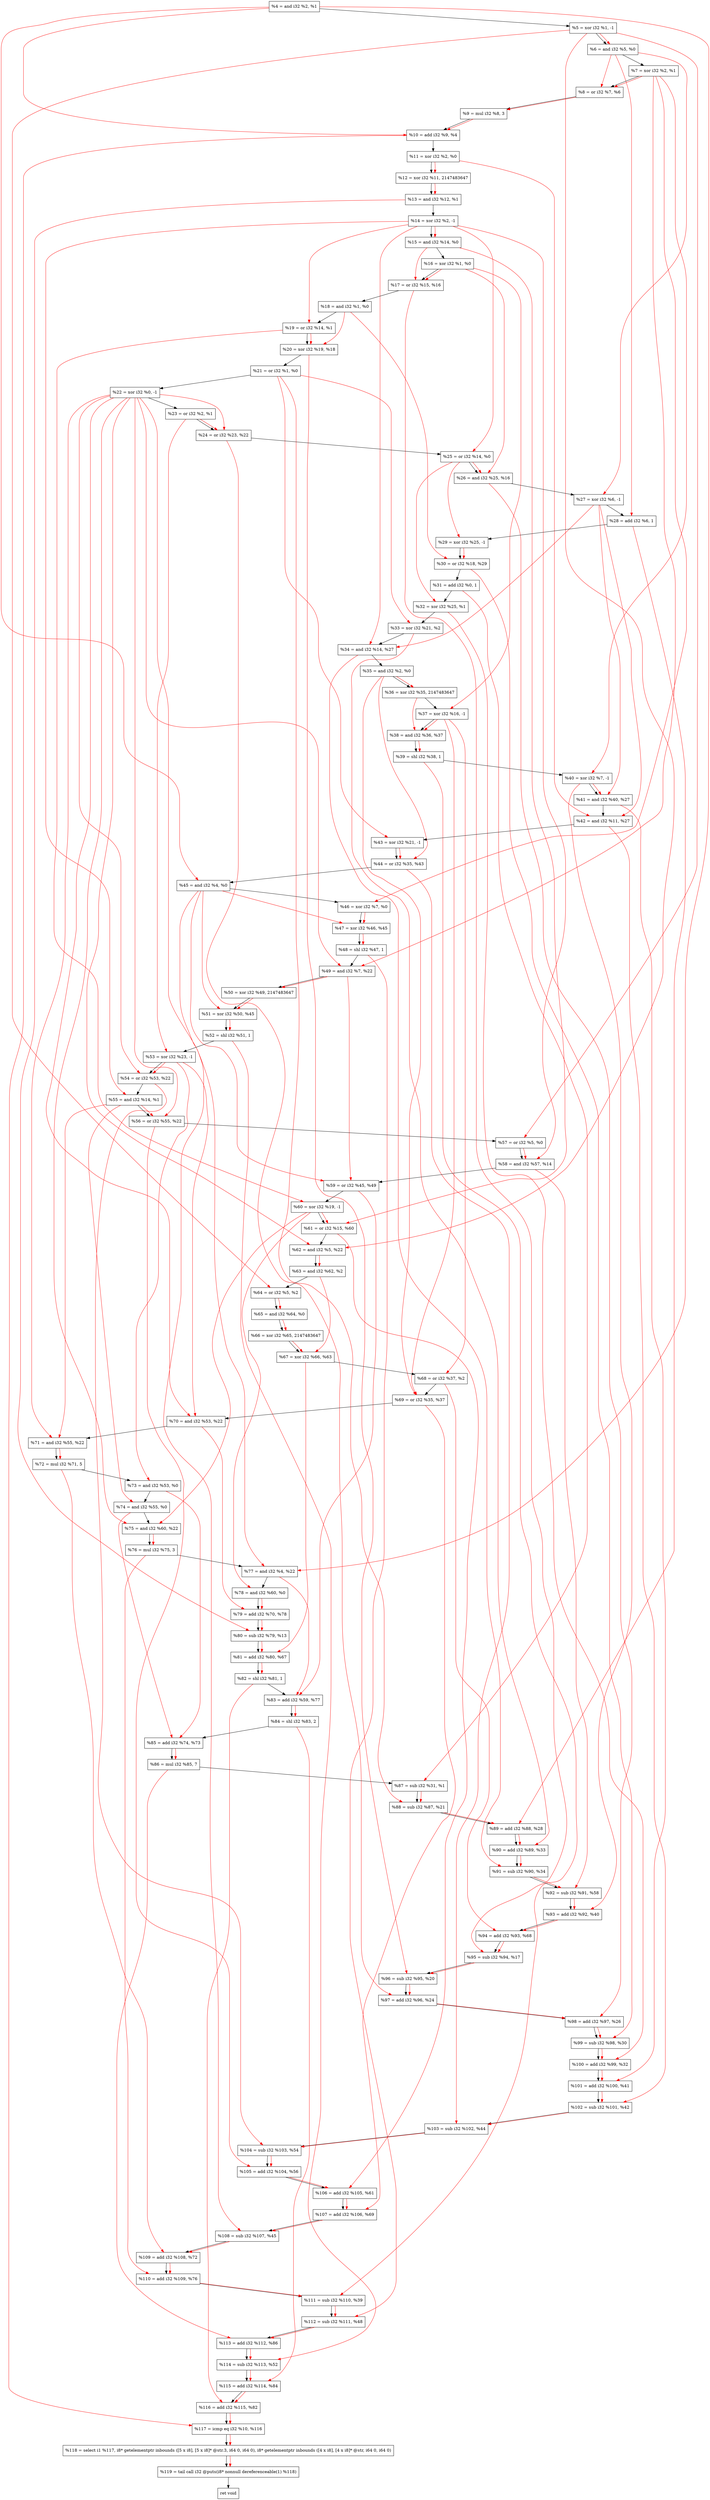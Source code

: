 digraph "DFG for'crackme' function" {
	Node0x2188c50[shape=record, label="  %4 = and i32 %2, %1"];
	Node0x2189320[shape=record, label="  %5 = xor i32 %1, -1"];
	Node0x2189390[shape=record, label="  %6 = and i32 %5, %0"];
	Node0x2189400[shape=record, label="  %7 = xor i32 %2, %1"];
	Node0x2189470[shape=record, label="  %8 = or i32 %7, %6"];
	Node0x2189510[shape=record, label="  %9 = mul i32 %8, 3"];
	Node0x2189580[shape=record, label="  %10 = add i32 %9, %4"];
	Node0x21895f0[shape=record, label="  %11 = xor i32 %2, %0"];
	Node0x2189690[shape=record, label="  %12 = xor i32 %11, 2147483647"];
	Node0x2189700[shape=record, label="  %13 = and i32 %12, %1"];
	Node0x2189770[shape=record, label="  %14 = xor i32 %2, -1"];
	Node0x21897e0[shape=record, label="  %15 = and i32 %14, %0"];
	Node0x2189850[shape=record, label="  %16 = xor i32 %1, %0"];
	Node0x21898c0[shape=record, label="  %17 = or i32 %15, %16"];
	Node0x2189930[shape=record, label="  %18 = and i32 %1, %0"];
	Node0x21899a0[shape=record, label="  %19 = or i32 %14, %1"];
	Node0x2189a10[shape=record, label="  %20 = xor i32 %19, %18"];
	Node0x2189a80[shape=record, label="  %21 = or i32 %1, %0"];
	Node0x2189af0[shape=record, label="  %22 = xor i32 %0, -1"];
	Node0x2189b60[shape=record, label="  %23 = or i32 %2, %1"];
	Node0x2189bd0[shape=record, label="  %24 = or i32 %23, %22"];
	Node0x2189c40[shape=record, label="  %25 = or i32 %14, %0"];
	Node0x2189cb0[shape=record, label="  %26 = and i32 %25, %16"];
	Node0x2189d20[shape=record, label="  %27 = xor i32 %6, -1"];
	Node0x2189dc0[shape=record, label="  %28 = add i32 %6, 1"];
	Node0x2189e30[shape=record, label="  %29 = xor i32 %25, -1"];
	Node0x2189ea0[shape=record, label="  %30 = or i32 %18, %29"];
	Node0x2189f10[shape=record, label="  %31 = add i32 %0, 1"];
	Node0x2189f80[shape=record, label="  %32 = xor i32 %25, %1"];
	Node0x218a200[shape=record, label="  %33 = xor i32 %21, %2"];
	Node0x218a270[shape=record, label="  %34 = and i32 %14, %27"];
	Node0x218a2e0[shape=record, label="  %35 = and i32 %2, %0"];
	Node0x218a350[shape=record, label="  %36 = xor i32 %35, 2147483647"];
	Node0x218a3c0[shape=record, label="  %37 = xor i32 %16, -1"];
	Node0x218a430[shape=record, label="  %38 = and i32 %36, %37"];
	Node0x218a4a0[shape=record, label="  %39 = shl i32 %38, 1"];
	Node0x218a510[shape=record, label="  %40 = xor i32 %7, -1"];
	Node0x218a580[shape=record, label="  %41 = and i32 %40, %27"];
	Node0x218a5f0[shape=record, label="  %42 = and i32 %11, %27"];
	Node0x218a660[shape=record, label="  %43 = xor i32 %21, -1"];
	Node0x218a6d0[shape=record, label="  %44 = or i32 %35, %43"];
	Node0x218a740[shape=record, label="  %45 = and i32 %4, %0"];
	Node0x218a7b0[shape=record, label="  %46 = xor i32 %7, %0"];
	Node0x218a820[shape=record, label="  %47 = xor i32 %46, %45"];
	Node0x218a890[shape=record, label="  %48 = shl i32 %47, 1"];
	Node0x218a900[shape=record, label="  %49 = and i32 %7, %22"];
	Node0x218a970[shape=record, label="  %50 = xor i32 %49, 2147483647"];
	Node0x218a9e0[shape=record, label="  %51 = xor i32 %50, %45"];
	Node0x218aa50[shape=record, label="  %52 = shl i32 %51, 1"];
	Node0x218aac0[shape=record, label="  %53 = xor i32 %23, -1"];
	Node0x218ab30[shape=record, label="  %54 = or i32 %53, %22"];
	Node0x218aba0[shape=record, label="  %55 = and i32 %14, %1"];
	Node0x218ac10[shape=record, label="  %56 = or i32 %55, %22"];
	Node0x218ac80[shape=record, label="  %57 = or i32 %5, %0"];
	Node0x218acf0[shape=record, label="  %58 = and i32 %57, %14"];
	Node0x218ad60[shape=record, label="  %59 = or i32 %45, %49"];
	Node0x218add0[shape=record, label="  %60 = xor i32 %19, -1"];
	Node0x218ae40[shape=record, label="  %61 = or i32 %15, %60"];
	Node0x218aeb0[shape=record, label="  %62 = and i32 %5, %22"];
	Node0x218af20[shape=record, label="  %63 = and i32 %62, %2"];
	Node0x218af90[shape=record, label="  %64 = or i32 %5, %2"];
	Node0x218b410[shape=record, label="  %65 = and i32 %64, %0"];
	Node0x218b480[shape=record, label="  %66 = xor i32 %65, 2147483647"];
	Node0x218b4f0[shape=record, label="  %67 = xor i32 %66, %63"];
	Node0x218b560[shape=record, label="  %68 = or i32 %37, %2"];
	Node0x218b5d0[shape=record, label="  %69 = or i32 %35, %37"];
	Node0x218b640[shape=record, label="  %70 = and i32 %53, %22"];
	Node0x218b6b0[shape=record, label="  %71 = and i32 %55, %22"];
	Node0x218b750[shape=record, label="  %72 = mul i32 %71, 5"];
	Node0x218b7c0[shape=record, label="  %73 = and i32 %53, %0"];
	Node0x218b830[shape=record, label="  %74 = and i32 %55, %0"];
	Node0x218b8a0[shape=record, label="  %75 = and i32 %60, %22"];
	Node0x218b910[shape=record, label="  %76 = mul i32 %75, 3"];
	Node0x218b980[shape=record, label="  %77 = and i32 %4, %22"];
	Node0x218b9f0[shape=record, label="  %78 = and i32 %60, %0"];
	Node0x218ba60[shape=record, label="  %79 = add i32 %70, %78"];
	Node0x218bad0[shape=record, label="  %80 = sub i32 %79, %13"];
	Node0x218bb40[shape=record, label="  %81 = add i32 %80, %67"];
	Node0x218bbb0[shape=record, label="  %82 = shl i32 %81, 1"];
	Node0x218bc20[shape=record, label="  %83 = add i32 %59, %77"];
	Node0x218bcc0[shape=record, label="  %84 = shl i32 %83, 2"];
	Node0x218bd30[shape=record, label="  %85 = add i32 %74, %73"];
	Node0x218bdd0[shape=record, label="  %86 = mul i32 %85, 7"];
	Node0x218be40[shape=record, label="  %87 = sub i32 %31, %1"];
	Node0x218beb0[shape=record, label="  %88 = sub i32 %87, %21"];
	Node0x218bf20[shape=record, label="  %89 = add i32 %88, %28"];
	Node0x218bf90[shape=record, label="  %90 = add i32 %89, %33"];
	Node0x218c000[shape=record, label="  %91 = sub i32 %90, %34"];
	Node0x218c070[shape=record, label="  %92 = sub i32 %91, %58"];
	Node0x218c0e0[shape=record, label="  %93 = add i32 %92, %40"];
	Node0x218c150[shape=record, label="  %94 = add i32 %93, %68"];
	Node0x218c1c0[shape=record, label="  %95 = sub i32 %94, %17"];
	Node0x218c230[shape=record, label="  %96 = sub i32 %95, %20"];
	Node0x218c2a0[shape=record, label="  %97 = add i32 %96, %24"];
	Node0x218c310[shape=record, label="  %98 = add i32 %97, %26"];
	Node0x218c380[shape=record, label="  %99 = sub i32 %98, %30"];
	Node0x218c3f0[shape=record, label="  %100 = add i32 %99, %32"];
	Node0x218c460[shape=record, label="  %101 = add i32 %100, %41"];
	Node0x218c4d0[shape=record, label="  %102 = sub i32 %101, %42"];
	Node0x218c540[shape=record, label="  %103 = sub i32 %102, %44"];
	Node0x218c5b0[shape=record, label="  %104 = sub i32 %103, %54"];
	Node0x218c620[shape=record, label="  %105 = add i32 %104, %56"];
	Node0x218c690[shape=record, label="  %106 = add i32 %105, %61"];
	Node0x218c700[shape=record, label="  %107 = add i32 %106, %69"];
	Node0x218c770[shape=record, label="  %108 = sub i32 %107, %45"];
	Node0x218c7e0[shape=record, label="  %109 = add i32 %108, %72"];
	Node0x218c850[shape=record, label="  %110 = add i32 %109, %76"];
	Node0x218c8c0[shape=record, label="  %111 = sub i32 %110, %39"];
	Node0x218c930[shape=record, label="  %112 = sub i32 %111, %48"];
	Node0x218c9a0[shape=record, label="  %113 = add i32 %112, %86"];
	Node0x218ca10[shape=record, label="  %114 = sub i32 %113, %52"];
	Node0x218ca80[shape=record, label="  %115 = add i32 %114, %84"];
	Node0x218caf0[shape=record, label="  %116 = add i32 %115, %82"];
	Node0x218cb60[shape=record, label="  %117 = icmp eq i32 %10, %116"];
	Node0x2129268[shape=record, label="  %118 = select i1 %117, i8* getelementptr inbounds ([5 x i8], [5 x i8]* @str.3, i64 0, i64 0), i8* getelementptr inbounds ([4 x i8], [4 x i8]* @str, i64 0, i64 0)"];
	Node0x218cdf0[shape=record, label="  %119 = tail call i32 @puts(i8* nonnull dereferenceable(1) %118)"];
	Node0x218ce40[shape=record, label="  ret void"];
	Node0x2188c50 -> Node0x2189320;
	Node0x2189320 -> Node0x2189390;
	Node0x2189390 -> Node0x2189400;
	Node0x2189400 -> Node0x2189470;
	Node0x2189470 -> Node0x2189510;
	Node0x2189510 -> Node0x2189580;
	Node0x2189580 -> Node0x21895f0;
	Node0x21895f0 -> Node0x2189690;
	Node0x2189690 -> Node0x2189700;
	Node0x2189700 -> Node0x2189770;
	Node0x2189770 -> Node0x21897e0;
	Node0x21897e0 -> Node0x2189850;
	Node0x2189850 -> Node0x21898c0;
	Node0x21898c0 -> Node0x2189930;
	Node0x2189930 -> Node0x21899a0;
	Node0x21899a0 -> Node0x2189a10;
	Node0x2189a10 -> Node0x2189a80;
	Node0x2189a80 -> Node0x2189af0;
	Node0x2189af0 -> Node0x2189b60;
	Node0x2189b60 -> Node0x2189bd0;
	Node0x2189bd0 -> Node0x2189c40;
	Node0x2189c40 -> Node0x2189cb0;
	Node0x2189cb0 -> Node0x2189d20;
	Node0x2189d20 -> Node0x2189dc0;
	Node0x2189dc0 -> Node0x2189e30;
	Node0x2189e30 -> Node0x2189ea0;
	Node0x2189ea0 -> Node0x2189f10;
	Node0x2189f10 -> Node0x2189f80;
	Node0x2189f80 -> Node0x218a200;
	Node0x218a200 -> Node0x218a270;
	Node0x218a270 -> Node0x218a2e0;
	Node0x218a2e0 -> Node0x218a350;
	Node0x218a350 -> Node0x218a3c0;
	Node0x218a3c0 -> Node0x218a430;
	Node0x218a430 -> Node0x218a4a0;
	Node0x218a4a0 -> Node0x218a510;
	Node0x218a510 -> Node0x218a580;
	Node0x218a580 -> Node0x218a5f0;
	Node0x218a5f0 -> Node0x218a660;
	Node0x218a660 -> Node0x218a6d0;
	Node0x218a6d0 -> Node0x218a740;
	Node0x218a740 -> Node0x218a7b0;
	Node0x218a7b0 -> Node0x218a820;
	Node0x218a820 -> Node0x218a890;
	Node0x218a890 -> Node0x218a900;
	Node0x218a900 -> Node0x218a970;
	Node0x218a970 -> Node0x218a9e0;
	Node0x218a9e0 -> Node0x218aa50;
	Node0x218aa50 -> Node0x218aac0;
	Node0x218aac0 -> Node0x218ab30;
	Node0x218ab30 -> Node0x218aba0;
	Node0x218aba0 -> Node0x218ac10;
	Node0x218ac10 -> Node0x218ac80;
	Node0x218ac80 -> Node0x218acf0;
	Node0x218acf0 -> Node0x218ad60;
	Node0x218ad60 -> Node0x218add0;
	Node0x218add0 -> Node0x218ae40;
	Node0x218ae40 -> Node0x218aeb0;
	Node0x218aeb0 -> Node0x218af20;
	Node0x218af20 -> Node0x218af90;
	Node0x218af90 -> Node0x218b410;
	Node0x218b410 -> Node0x218b480;
	Node0x218b480 -> Node0x218b4f0;
	Node0x218b4f0 -> Node0x218b560;
	Node0x218b560 -> Node0x218b5d0;
	Node0x218b5d0 -> Node0x218b640;
	Node0x218b640 -> Node0x218b6b0;
	Node0x218b6b0 -> Node0x218b750;
	Node0x218b750 -> Node0x218b7c0;
	Node0x218b7c0 -> Node0x218b830;
	Node0x218b830 -> Node0x218b8a0;
	Node0x218b8a0 -> Node0x218b910;
	Node0x218b910 -> Node0x218b980;
	Node0x218b980 -> Node0x218b9f0;
	Node0x218b9f0 -> Node0x218ba60;
	Node0x218ba60 -> Node0x218bad0;
	Node0x218bad0 -> Node0x218bb40;
	Node0x218bb40 -> Node0x218bbb0;
	Node0x218bbb0 -> Node0x218bc20;
	Node0x218bc20 -> Node0x218bcc0;
	Node0x218bcc0 -> Node0x218bd30;
	Node0x218bd30 -> Node0x218bdd0;
	Node0x218bdd0 -> Node0x218be40;
	Node0x218be40 -> Node0x218beb0;
	Node0x218beb0 -> Node0x218bf20;
	Node0x218bf20 -> Node0x218bf90;
	Node0x218bf90 -> Node0x218c000;
	Node0x218c000 -> Node0x218c070;
	Node0x218c070 -> Node0x218c0e0;
	Node0x218c0e0 -> Node0x218c150;
	Node0x218c150 -> Node0x218c1c0;
	Node0x218c1c0 -> Node0x218c230;
	Node0x218c230 -> Node0x218c2a0;
	Node0x218c2a0 -> Node0x218c310;
	Node0x218c310 -> Node0x218c380;
	Node0x218c380 -> Node0x218c3f0;
	Node0x218c3f0 -> Node0x218c460;
	Node0x218c460 -> Node0x218c4d0;
	Node0x218c4d0 -> Node0x218c540;
	Node0x218c540 -> Node0x218c5b0;
	Node0x218c5b0 -> Node0x218c620;
	Node0x218c620 -> Node0x218c690;
	Node0x218c690 -> Node0x218c700;
	Node0x218c700 -> Node0x218c770;
	Node0x218c770 -> Node0x218c7e0;
	Node0x218c7e0 -> Node0x218c850;
	Node0x218c850 -> Node0x218c8c0;
	Node0x218c8c0 -> Node0x218c930;
	Node0x218c930 -> Node0x218c9a0;
	Node0x218c9a0 -> Node0x218ca10;
	Node0x218ca10 -> Node0x218ca80;
	Node0x218ca80 -> Node0x218caf0;
	Node0x218caf0 -> Node0x218cb60;
	Node0x218cb60 -> Node0x2129268;
	Node0x2129268 -> Node0x218cdf0;
	Node0x218cdf0 -> Node0x218ce40;
edge [color=red]
	Node0x2189320 -> Node0x2189390;
	Node0x2189400 -> Node0x2189470;
	Node0x2189390 -> Node0x2189470;
	Node0x2189470 -> Node0x2189510;
	Node0x2189510 -> Node0x2189580;
	Node0x2188c50 -> Node0x2189580;
	Node0x21895f0 -> Node0x2189690;
	Node0x2189690 -> Node0x2189700;
	Node0x2189770 -> Node0x21897e0;
	Node0x21897e0 -> Node0x21898c0;
	Node0x2189850 -> Node0x21898c0;
	Node0x2189770 -> Node0x21899a0;
	Node0x21899a0 -> Node0x2189a10;
	Node0x2189930 -> Node0x2189a10;
	Node0x2189b60 -> Node0x2189bd0;
	Node0x2189af0 -> Node0x2189bd0;
	Node0x2189770 -> Node0x2189c40;
	Node0x2189c40 -> Node0x2189cb0;
	Node0x2189850 -> Node0x2189cb0;
	Node0x2189390 -> Node0x2189d20;
	Node0x2189390 -> Node0x2189dc0;
	Node0x2189c40 -> Node0x2189e30;
	Node0x2189930 -> Node0x2189ea0;
	Node0x2189e30 -> Node0x2189ea0;
	Node0x2189c40 -> Node0x2189f80;
	Node0x2189a80 -> Node0x218a200;
	Node0x2189770 -> Node0x218a270;
	Node0x2189d20 -> Node0x218a270;
	Node0x218a2e0 -> Node0x218a350;
	Node0x2189850 -> Node0x218a3c0;
	Node0x218a350 -> Node0x218a430;
	Node0x218a3c0 -> Node0x218a430;
	Node0x218a430 -> Node0x218a4a0;
	Node0x2189400 -> Node0x218a510;
	Node0x218a510 -> Node0x218a580;
	Node0x2189d20 -> Node0x218a580;
	Node0x21895f0 -> Node0x218a5f0;
	Node0x2189d20 -> Node0x218a5f0;
	Node0x2189a80 -> Node0x218a660;
	Node0x218a2e0 -> Node0x218a6d0;
	Node0x218a660 -> Node0x218a6d0;
	Node0x2188c50 -> Node0x218a740;
	Node0x2189400 -> Node0x218a7b0;
	Node0x218a7b0 -> Node0x218a820;
	Node0x218a740 -> Node0x218a820;
	Node0x218a820 -> Node0x218a890;
	Node0x2189400 -> Node0x218a900;
	Node0x2189af0 -> Node0x218a900;
	Node0x218a900 -> Node0x218a970;
	Node0x218a970 -> Node0x218a9e0;
	Node0x218a740 -> Node0x218a9e0;
	Node0x218a9e0 -> Node0x218aa50;
	Node0x2189b60 -> Node0x218aac0;
	Node0x218aac0 -> Node0x218ab30;
	Node0x2189af0 -> Node0x218ab30;
	Node0x2189770 -> Node0x218aba0;
	Node0x218aba0 -> Node0x218ac10;
	Node0x2189af0 -> Node0x218ac10;
	Node0x2189320 -> Node0x218ac80;
	Node0x218ac80 -> Node0x218acf0;
	Node0x2189770 -> Node0x218acf0;
	Node0x218a740 -> Node0x218ad60;
	Node0x218a900 -> Node0x218ad60;
	Node0x21899a0 -> Node0x218add0;
	Node0x21897e0 -> Node0x218ae40;
	Node0x218add0 -> Node0x218ae40;
	Node0x2189320 -> Node0x218aeb0;
	Node0x2189af0 -> Node0x218aeb0;
	Node0x218aeb0 -> Node0x218af20;
	Node0x2189320 -> Node0x218af90;
	Node0x218af90 -> Node0x218b410;
	Node0x218b410 -> Node0x218b480;
	Node0x218b480 -> Node0x218b4f0;
	Node0x218af20 -> Node0x218b4f0;
	Node0x218a3c0 -> Node0x218b560;
	Node0x218a2e0 -> Node0x218b5d0;
	Node0x218a3c0 -> Node0x218b5d0;
	Node0x218aac0 -> Node0x218b640;
	Node0x2189af0 -> Node0x218b640;
	Node0x218aba0 -> Node0x218b6b0;
	Node0x2189af0 -> Node0x218b6b0;
	Node0x218b6b0 -> Node0x218b750;
	Node0x218aac0 -> Node0x218b7c0;
	Node0x218aba0 -> Node0x218b830;
	Node0x218add0 -> Node0x218b8a0;
	Node0x2189af0 -> Node0x218b8a0;
	Node0x218b8a0 -> Node0x218b910;
	Node0x2188c50 -> Node0x218b980;
	Node0x2189af0 -> Node0x218b980;
	Node0x218add0 -> Node0x218b9f0;
	Node0x218b640 -> Node0x218ba60;
	Node0x218b9f0 -> Node0x218ba60;
	Node0x218ba60 -> Node0x218bad0;
	Node0x2189700 -> Node0x218bad0;
	Node0x218bad0 -> Node0x218bb40;
	Node0x218b4f0 -> Node0x218bb40;
	Node0x218bb40 -> Node0x218bbb0;
	Node0x218ad60 -> Node0x218bc20;
	Node0x218b980 -> Node0x218bc20;
	Node0x218bc20 -> Node0x218bcc0;
	Node0x218b830 -> Node0x218bd30;
	Node0x218b7c0 -> Node0x218bd30;
	Node0x218bd30 -> Node0x218bdd0;
	Node0x2189f10 -> Node0x218be40;
	Node0x218be40 -> Node0x218beb0;
	Node0x2189a80 -> Node0x218beb0;
	Node0x218beb0 -> Node0x218bf20;
	Node0x2189dc0 -> Node0x218bf20;
	Node0x218bf20 -> Node0x218bf90;
	Node0x218a200 -> Node0x218bf90;
	Node0x218bf90 -> Node0x218c000;
	Node0x218a270 -> Node0x218c000;
	Node0x218c000 -> Node0x218c070;
	Node0x218acf0 -> Node0x218c070;
	Node0x218c070 -> Node0x218c0e0;
	Node0x218a510 -> Node0x218c0e0;
	Node0x218c0e0 -> Node0x218c150;
	Node0x218b560 -> Node0x218c150;
	Node0x218c150 -> Node0x218c1c0;
	Node0x21898c0 -> Node0x218c1c0;
	Node0x218c1c0 -> Node0x218c230;
	Node0x2189a10 -> Node0x218c230;
	Node0x218c230 -> Node0x218c2a0;
	Node0x2189bd0 -> Node0x218c2a0;
	Node0x218c2a0 -> Node0x218c310;
	Node0x2189cb0 -> Node0x218c310;
	Node0x218c310 -> Node0x218c380;
	Node0x2189ea0 -> Node0x218c380;
	Node0x218c380 -> Node0x218c3f0;
	Node0x2189f80 -> Node0x218c3f0;
	Node0x218c3f0 -> Node0x218c460;
	Node0x218a580 -> Node0x218c460;
	Node0x218c460 -> Node0x218c4d0;
	Node0x218a5f0 -> Node0x218c4d0;
	Node0x218c4d0 -> Node0x218c540;
	Node0x218a6d0 -> Node0x218c540;
	Node0x218c540 -> Node0x218c5b0;
	Node0x218ab30 -> Node0x218c5b0;
	Node0x218c5b0 -> Node0x218c620;
	Node0x218ac10 -> Node0x218c620;
	Node0x218c620 -> Node0x218c690;
	Node0x218ae40 -> Node0x218c690;
	Node0x218c690 -> Node0x218c700;
	Node0x218b5d0 -> Node0x218c700;
	Node0x218c700 -> Node0x218c770;
	Node0x218a740 -> Node0x218c770;
	Node0x218c770 -> Node0x218c7e0;
	Node0x218b750 -> Node0x218c7e0;
	Node0x218c7e0 -> Node0x218c850;
	Node0x218b910 -> Node0x218c850;
	Node0x218c850 -> Node0x218c8c0;
	Node0x218a4a0 -> Node0x218c8c0;
	Node0x218c8c0 -> Node0x218c930;
	Node0x218a890 -> Node0x218c930;
	Node0x218c930 -> Node0x218c9a0;
	Node0x218bdd0 -> Node0x218c9a0;
	Node0x218c9a0 -> Node0x218ca10;
	Node0x218aa50 -> Node0x218ca10;
	Node0x218ca10 -> Node0x218ca80;
	Node0x218bcc0 -> Node0x218ca80;
	Node0x218ca80 -> Node0x218caf0;
	Node0x218bbb0 -> Node0x218caf0;
	Node0x2189580 -> Node0x218cb60;
	Node0x218caf0 -> Node0x218cb60;
	Node0x218cb60 -> Node0x2129268;
	Node0x2129268 -> Node0x218cdf0;
}
